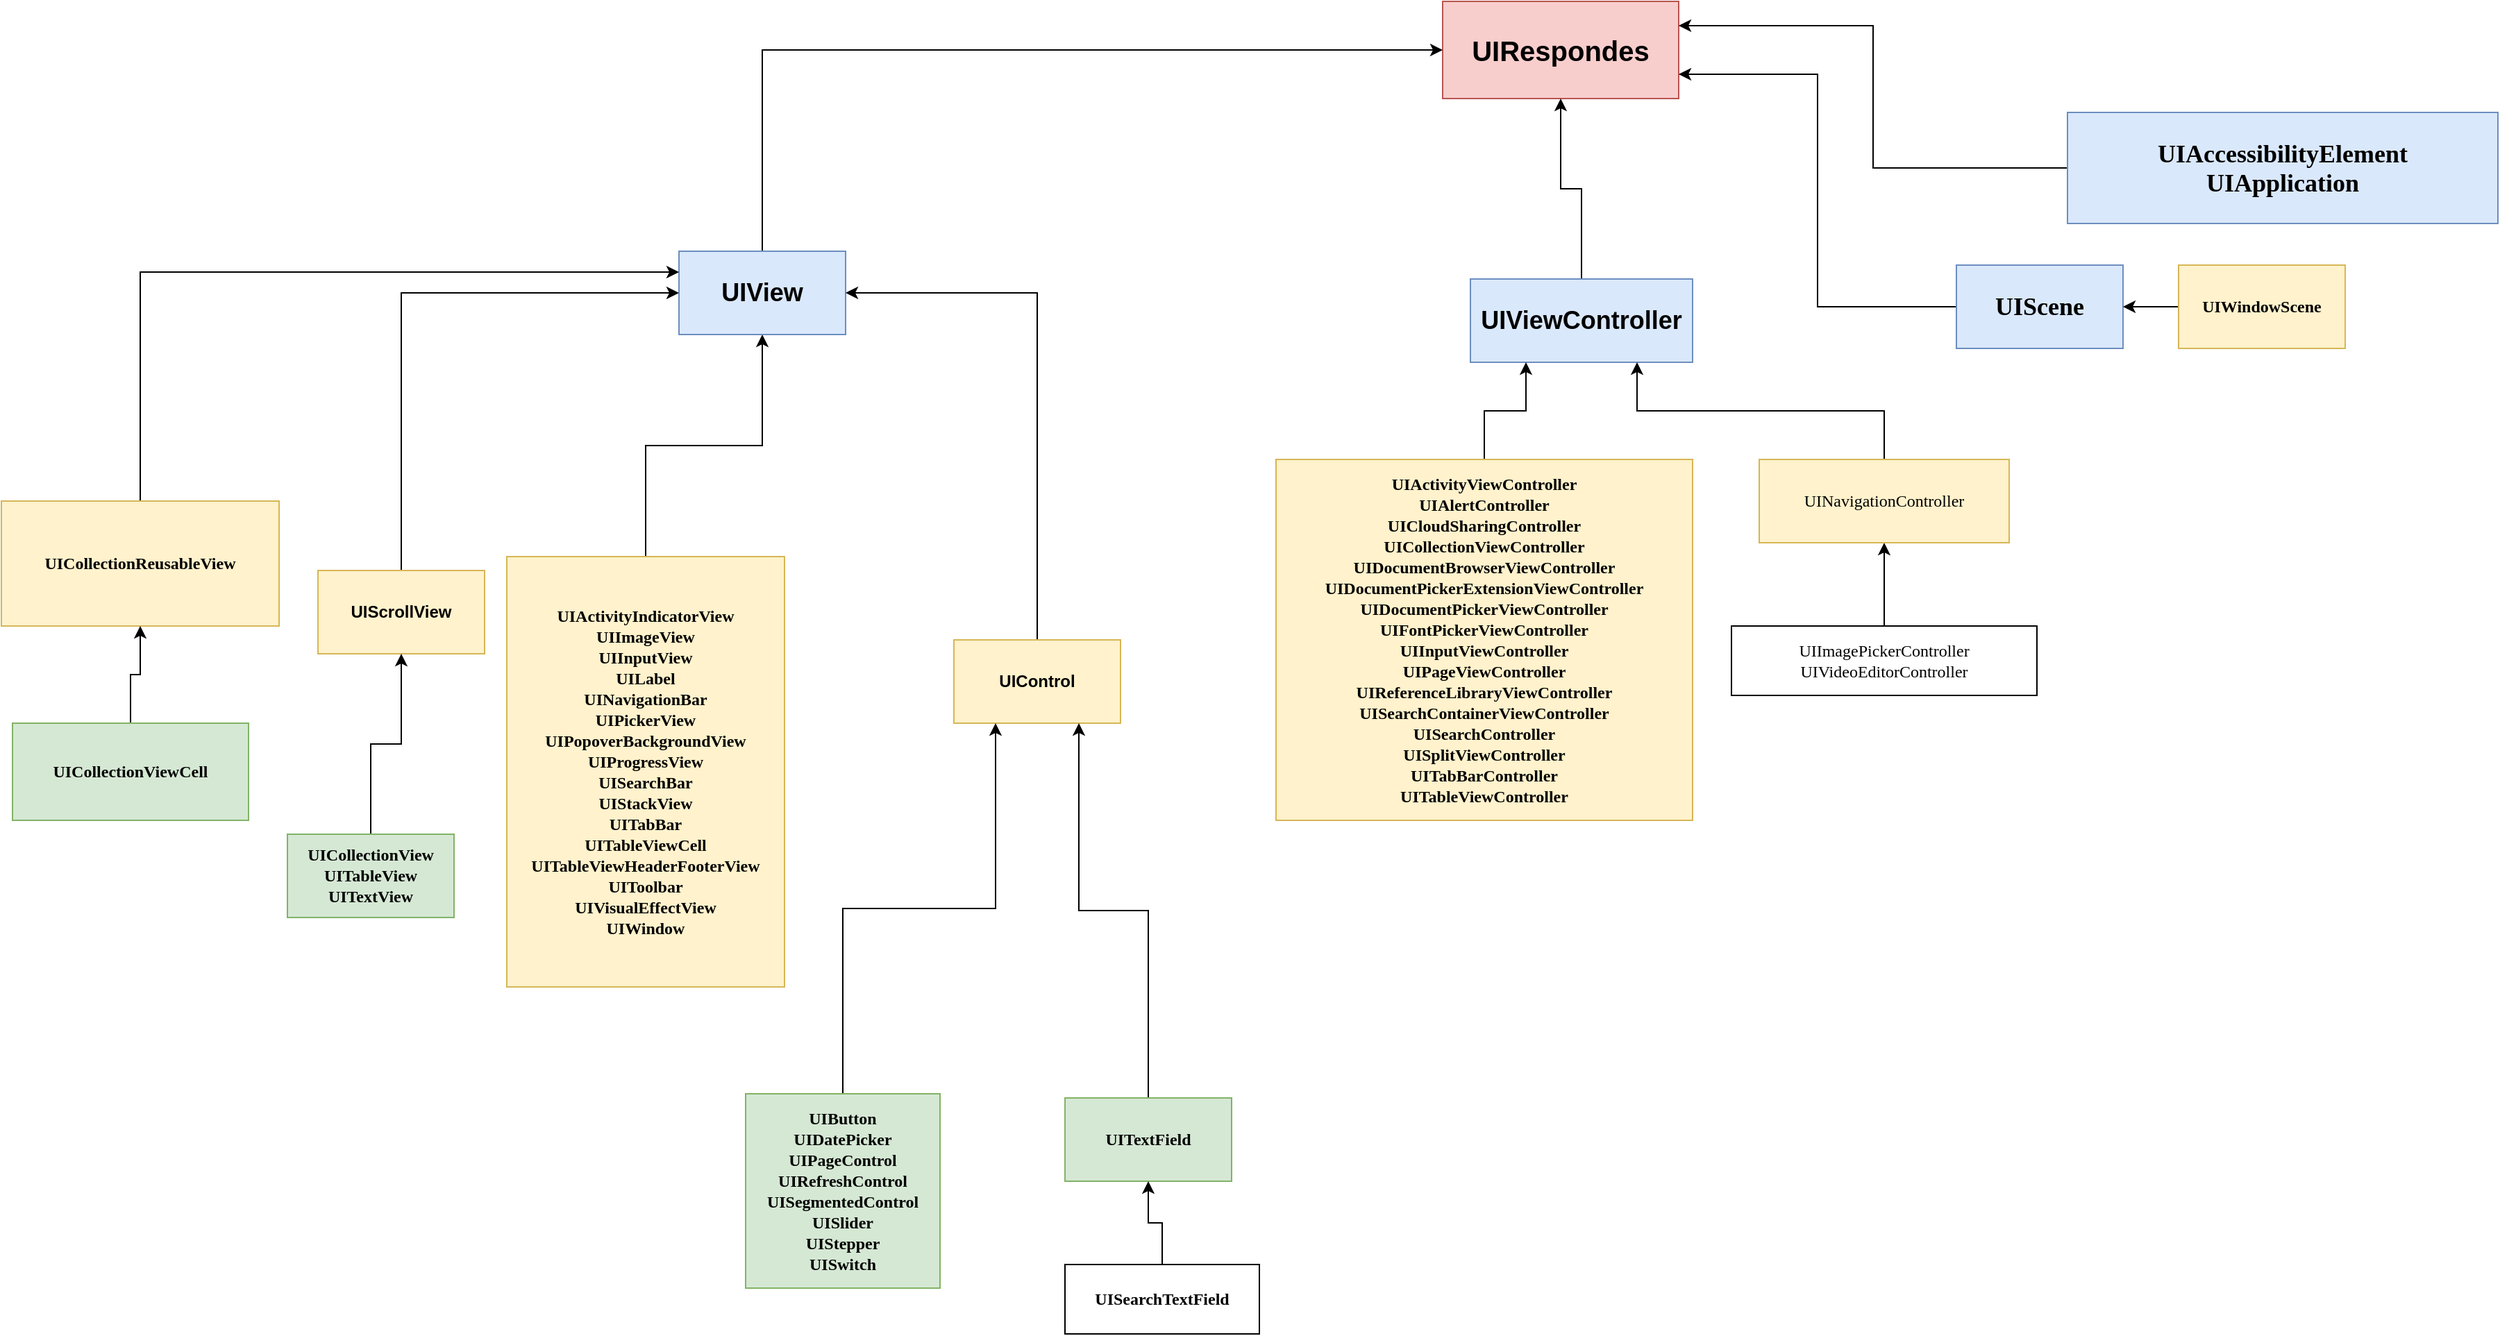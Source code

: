 <mxfile version="13.6.2" type="github">
  <diagram id="TDV_Een_4YGRv3GDYZ4N" name="Page-1">
    <mxGraphModel dx="1123" dy="630" grid="1" gridSize="10" guides="1" tooltips="1" connect="1" arrows="1" fold="1" page="1" pageScale="1" pageWidth="2336" pageHeight="1654" math="0" shadow="0">
      <root>
        <mxCell id="0" />
        <mxCell id="1" parent="0" />
        <mxCell id="IfnnKN8xethrWtr-zDT9-2" value="UIRespondes" style="rounded=0;whiteSpace=wrap;html=1;fontSize=20;fontStyle=1;fillColor=#f8cecc;strokeColor=#b85450;" vertex="1" parent="1">
          <mxGeometry x="1040" y="70" width="170" height="70" as="geometry" />
        </mxCell>
        <mxCell id="IfnnKN8xethrWtr-zDT9-52" style="edgeStyle=orthogonalEdgeStyle;rounded=0;orthogonalLoop=1;jettySize=auto;html=1;exitX=0.5;exitY=0;exitDx=0;exitDy=0;entryX=0.5;entryY=1;entryDx=0;entryDy=0;" edge="1" parent="1" source="IfnnKN8xethrWtr-zDT9-3" target="IfnnKN8xethrWtr-zDT9-6">
          <mxGeometry relative="1" as="geometry">
            <mxPoint x="308.143" y="330" as="targetPoint" />
          </mxGeometry>
        </mxCell>
        <mxCell id="IfnnKN8xethrWtr-zDT9-3" value="&lt;p class=&quot;p1&quot; style=&quot;margin: 0px ; font-stretch: normal ; line-height: normal ; font-family: &amp;quot;menlo&amp;quot;&quot;&gt;&lt;span class=&quot;s1&quot;&gt;&lt;span&gt;UIActivityIndicatorView&lt;/span&gt;&lt;/span&gt;&lt;/p&gt;&lt;p class=&quot;p1&quot; style=&quot;margin: 0px ; font-stretch: normal ; line-height: normal ; font-family: &amp;quot;menlo&amp;quot;&quot;&gt;&lt;span class=&quot;s1&quot;&gt;&lt;span&gt;UIImageView&lt;/span&gt;&lt;/span&gt;&lt;/p&gt;&lt;p class=&quot;p1&quot; style=&quot;margin: 0px ; font-stretch: normal ; line-height: normal ; font-family: &amp;quot;menlo&amp;quot;&quot;&gt;&lt;span class=&quot;s1&quot;&gt;&lt;span&gt;UIInputView&lt;/span&gt;&lt;/span&gt;&lt;/p&gt;&lt;p class=&quot;p1&quot; style=&quot;margin: 0px ; font-stretch: normal ; line-height: normal ; font-family: &amp;quot;menlo&amp;quot;&quot;&gt;&lt;span class=&quot;s1&quot;&gt;&lt;span&gt;UILabel&lt;/span&gt;&lt;/span&gt;&lt;/p&gt;&lt;p class=&quot;p1&quot; style=&quot;margin: 0px ; font-stretch: normal ; line-height: normal ; font-family: &amp;quot;menlo&amp;quot;&quot;&gt;&lt;span class=&quot;s1&quot;&gt;&lt;span&gt;UINavigationBar&lt;/span&gt;&lt;/span&gt;&lt;/p&gt;&lt;p class=&quot;p1&quot; style=&quot;margin: 0px ; font-stretch: normal ; line-height: normal ; font-family: &amp;quot;menlo&amp;quot;&quot;&gt;&lt;span class=&quot;s1&quot;&gt;&lt;span&gt;UIPickerView&lt;/span&gt;&lt;/span&gt;&lt;/p&gt;&lt;p class=&quot;p1&quot; style=&quot;margin: 0px ; font-stretch: normal ; line-height: normal ; font-family: &amp;quot;menlo&amp;quot;&quot;&gt;&lt;span class=&quot;s1&quot;&gt;&lt;span&gt;UIPopoverBackgroundView&lt;/span&gt;&lt;/span&gt;&lt;/p&gt;&lt;p class=&quot;p1&quot; style=&quot;margin: 0px ; font-stretch: normal ; line-height: normal ; font-family: &amp;quot;menlo&amp;quot;&quot;&gt;&lt;span class=&quot;s1&quot;&gt;&lt;span&gt;UIProgressView&lt;/span&gt;&lt;/span&gt;&lt;/p&gt;&lt;p class=&quot;p1&quot; style=&quot;margin: 0px ; font-stretch: normal ; line-height: normal ; font-family: &amp;quot;menlo&amp;quot;&quot;&gt;&lt;span&gt;UISearchBar&lt;/span&gt;&lt;/p&gt;&lt;p class=&quot;p1&quot; style=&quot;margin: 0px ; font-stretch: normal ; line-height: normal ; font-family: &amp;quot;menlo&amp;quot;&quot;&gt;&lt;span class=&quot;s1&quot;&gt;&lt;span&gt;UIStackView&lt;/span&gt;&lt;/span&gt;&lt;/p&gt;&lt;p class=&quot;p1&quot; style=&quot;margin: 0px ; font-stretch: normal ; line-height: normal ; font-family: &amp;quot;menlo&amp;quot;&quot;&gt;&lt;span class=&quot;s1&quot;&gt;&lt;span&gt;UITabBar&lt;/span&gt;&lt;/span&gt;&lt;/p&gt;&lt;p class=&quot;p1&quot; style=&quot;margin: 0px ; font-stretch: normal ; line-height: normal ; font-family: &amp;quot;menlo&amp;quot;&quot;&gt;&lt;span class=&quot;s1&quot;&gt;&lt;span&gt;UITableViewCell&lt;/span&gt;&lt;/span&gt;&lt;/p&gt;&lt;p class=&quot;p1&quot; style=&quot;margin: 0px ; font-stretch: normal ; line-height: normal ; font-family: &amp;quot;menlo&amp;quot;&quot;&gt;&lt;span class=&quot;s1&quot;&gt;&lt;span&gt;UITableViewHeaderFooterView&lt;/span&gt;&lt;/span&gt;&lt;/p&gt;&lt;p class=&quot;p1&quot; style=&quot;margin: 0px ; font-stretch: normal ; line-height: normal ; font-family: &amp;quot;menlo&amp;quot;&quot;&gt;&lt;span class=&quot;s1&quot;&gt;&lt;span&gt;UIToolbar&lt;/span&gt;&lt;/span&gt;&lt;/p&gt;&lt;p class=&quot;p1&quot; style=&quot;margin: 0px ; font-stretch: normal ; line-height: normal ; font-family: &amp;quot;menlo&amp;quot;&quot;&gt;&lt;span class=&quot;s1&quot;&gt;&lt;span&gt;UIVisualEffectView&lt;/span&gt;&lt;/span&gt;&lt;/p&gt;&lt;p class=&quot;p1&quot; style=&quot;margin: 0px ; font-stretch: normal ; line-height: normal ; font-family: &amp;quot;menlo&amp;quot;&quot;&gt;&lt;span class=&quot;s1&quot;&gt;&lt;span&gt;UIWindow&lt;/span&gt;&lt;/span&gt;&lt;/p&gt;" style="rounded=0;whiteSpace=wrap;html=1;align=center;fontStyle=1;fillColor=#fff2cc;strokeColor=#d6b656;" vertex="1" parent="1">
          <mxGeometry x="366" y="470" width="200" height="310" as="geometry" />
        </mxCell>
        <mxCell id="IfnnKN8xethrWtr-zDT9-55" style="edgeStyle=orthogonalEdgeStyle;rounded=0;orthogonalLoop=1;jettySize=auto;html=1;exitX=0.5;exitY=0;exitDx=0;exitDy=0;entryX=0;entryY=0.5;entryDx=0;entryDy=0;" edge="1" parent="1" source="IfnnKN8xethrWtr-zDT9-6" target="IfnnKN8xethrWtr-zDT9-2">
          <mxGeometry relative="1" as="geometry" />
        </mxCell>
        <mxCell id="IfnnKN8xethrWtr-zDT9-6" value="&lt;font style=&quot;font-size: 18px&quot;&gt;UIView&lt;/font&gt;" style="rounded=0;whiteSpace=wrap;html=1;align=center;fontStyle=1;fontSize=18;fillColor=#dae8fc;strokeColor=#6c8ebf;" vertex="1" parent="1">
          <mxGeometry x="490" y="250" width="120" height="60" as="geometry" />
        </mxCell>
        <mxCell id="IfnnKN8xethrWtr-zDT9-53" style="edgeStyle=orthogonalEdgeStyle;rounded=0;orthogonalLoop=1;jettySize=auto;html=1;exitX=0.5;exitY=0;exitDx=0;exitDy=0;entryX=1;entryY=0.5;entryDx=0;entryDy=0;" edge="1" parent="1" source="IfnnKN8xethrWtr-zDT9-9" target="IfnnKN8xethrWtr-zDT9-6">
          <mxGeometry relative="1" as="geometry" />
        </mxCell>
        <mxCell id="IfnnKN8xethrWtr-zDT9-9" value="UIControl" style="rounded=0;whiteSpace=wrap;html=1;align=center;fillColor=#fff2cc;strokeColor=#d6b656;fontStyle=1" vertex="1" parent="1">
          <mxGeometry x="688" y="530" width="120" height="60" as="geometry" />
        </mxCell>
        <mxCell id="IfnnKN8xethrWtr-zDT9-54" style="edgeStyle=orthogonalEdgeStyle;rounded=0;orthogonalLoop=1;jettySize=auto;html=1;exitX=0.5;exitY=0;exitDx=0;exitDy=0;entryX=0.25;entryY=1;entryDx=0;entryDy=0;" edge="1" parent="1" source="IfnnKN8xethrWtr-zDT9-11" target="IfnnKN8xethrWtr-zDT9-9">
          <mxGeometry relative="1" as="geometry" />
        </mxCell>
        <mxCell id="IfnnKN8xethrWtr-zDT9-11" value="&lt;p class=&quot;p1&quot; style=&quot;margin: 0px ; font-stretch: normal ; line-height: normal ; font-family: &amp;#34;menlo&amp;#34;&quot;&gt;&lt;span class=&quot;s1&quot;&gt;&lt;b&gt;UIButton&lt;/b&gt;&lt;/span&gt;&lt;/p&gt;&lt;p class=&quot;p1&quot; style=&quot;margin: 0px ; font-stretch: normal ; line-height: normal ; font-family: &amp;#34;menlo&amp;#34;&quot;&gt;&lt;span class=&quot;s1&quot;&gt;&lt;b&gt;UIDatePicker&lt;/b&gt;&lt;/span&gt;&lt;/p&gt;&lt;p class=&quot;p1&quot; style=&quot;margin: 0px ; font-stretch: normal ; line-height: normal ; font-family: &amp;#34;menlo&amp;#34;&quot;&gt;&lt;span class=&quot;s1&quot;&gt;&lt;b&gt;UIPageControl&lt;/b&gt;&lt;/span&gt;&lt;/p&gt;&lt;p class=&quot;p1&quot; style=&quot;margin: 0px ; font-stretch: normal ; line-height: normal ; font-family: &amp;#34;menlo&amp;#34;&quot;&gt;&lt;span class=&quot;s1&quot;&gt;&lt;b&gt;UIRefreshControl&lt;/b&gt;&lt;/span&gt;&lt;/p&gt;&lt;p class=&quot;p1&quot; style=&quot;margin: 0px ; font-stretch: normal ; line-height: normal ; font-family: &amp;#34;menlo&amp;#34;&quot;&gt;&lt;span class=&quot;s1&quot;&gt;&lt;b&gt;UISegmentedControl&lt;/b&gt;&lt;/span&gt;&lt;/p&gt;&lt;p class=&quot;p1&quot; style=&quot;margin: 0px ; font-stretch: normal ; line-height: normal ; font-family: &amp;#34;menlo&amp;#34;&quot;&gt;&lt;span class=&quot;s1&quot;&gt;&lt;b&gt;UISlider&lt;/b&gt;&lt;/span&gt;&lt;/p&gt;&lt;p class=&quot;p1&quot; style=&quot;margin: 0px ; font-stretch: normal ; line-height: normal ; font-family: &amp;#34;menlo&amp;#34;&quot;&gt;&lt;span class=&quot;s1&quot;&gt;&lt;b&gt;UIStepper&lt;/b&gt;&lt;/span&gt;&lt;/p&gt;&lt;p class=&quot;p1&quot; style=&quot;margin: 0px ; font-stretch: normal ; line-height: normal ; font-family: &amp;#34;menlo&amp;#34;&quot;&gt;&lt;span class=&quot;s1&quot;&gt;&lt;b&gt;UISwitch&lt;/b&gt;&lt;/span&gt;&lt;/p&gt;" style="rounded=0;whiteSpace=wrap;html=1;align=center;fillColor=#d5e8d4;strokeColor=#82b366;" vertex="1" parent="1">
          <mxGeometry x="538" y="857" width="140" height="140" as="geometry" />
        </mxCell>
        <mxCell id="IfnnKN8xethrWtr-zDT9-51" style="edgeStyle=orthogonalEdgeStyle;rounded=0;orthogonalLoop=1;jettySize=auto;html=1;exitX=0.5;exitY=0;exitDx=0;exitDy=0;entryX=0;entryY=0.5;entryDx=0;entryDy=0;" edge="1" parent="1" source="IfnnKN8xethrWtr-zDT9-14" target="IfnnKN8xethrWtr-zDT9-6">
          <mxGeometry relative="1" as="geometry" />
        </mxCell>
        <mxCell id="IfnnKN8xethrWtr-zDT9-14" value="UIScrollView" style="rounded=0;whiteSpace=wrap;html=1;align=center;fontStyle=1;fillColor=#fff2cc;strokeColor=#d6b656;" vertex="1" parent="1">
          <mxGeometry x="230" y="480" width="120" height="60" as="geometry" />
        </mxCell>
        <mxCell id="IfnnKN8xethrWtr-zDT9-49" style="edgeStyle=orthogonalEdgeStyle;rounded=0;orthogonalLoop=1;jettySize=auto;html=1;exitX=0.5;exitY=0;exitDx=0;exitDy=0;entryX=0.5;entryY=1;entryDx=0;entryDy=0;" edge="1" parent="1" source="IfnnKN8xethrWtr-zDT9-16" target="IfnnKN8xethrWtr-zDT9-14">
          <mxGeometry relative="1" as="geometry" />
        </mxCell>
        <mxCell id="IfnnKN8xethrWtr-zDT9-16" value="&lt;p class=&quot;p1&quot; style=&quot;margin: 0px ; font-stretch: normal ; line-height: normal ; font-family: &amp;#34;menlo&amp;#34;&quot;&gt;&lt;span class=&quot;s1&quot;&gt;&lt;b&gt;UICollectionView&lt;/b&gt;&lt;/span&gt;&lt;/p&gt;&lt;p class=&quot;p1&quot; style=&quot;margin: 0px ; font-stretch: normal ; line-height: normal ; font-family: &amp;#34;menlo&amp;#34;&quot;&gt;&lt;span class=&quot;s1&quot;&gt;&lt;b&gt;UITableView&lt;/b&gt;&lt;/span&gt;&lt;/p&gt;&lt;p class=&quot;p1&quot; style=&quot;margin: 0px ; font-stretch: normal ; line-height: normal ; font-family: &amp;#34;menlo&amp;#34;&quot;&gt;&lt;span class=&quot;s1&quot;&gt;&lt;b&gt;UITextView&lt;/b&gt;&lt;/span&gt;&lt;/p&gt;" style="rounded=0;whiteSpace=wrap;html=1;align=center;fillColor=#d5e8d4;strokeColor=#82b366;" vertex="1" parent="1">
          <mxGeometry x="208" y="670" width="120" height="60" as="geometry" />
        </mxCell>
        <mxCell id="IfnnKN8xethrWtr-zDT9-59" style="edgeStyle=orthogonalEdgeStyle;rounded=0;orthogonalLoop=1;jettySize=auto;html=1;exitX=0.5;exitY=0;exitDx=0;exitDy=0;entryX=0.5;entryY=1;entryDx=0;entryDy=0;" edge="1" parent="1" source="IfnnKN8xethrWtr-zDT9-24" target="IfnnKN8xethrWtr-zDT9-2">
          <mxGeometry relative="1" as="geometry" />
        </mxCell>
        <mxCell id="IfnnKN8xethrWtr-zDT9-24" value="UIViewController" style="rounded=0;whiteSpace=wrap;html=1;align=center;fontSize=18;fontStyle=1;fillColor=#dae8fc;strokeColor=#6c8ebf;" vertex="1" parent="1">
          <mxGeometry x="1060" y="270" width="160" height="60" as="geometry" />
        </mxCell>
        <mxCell id="IfnnKN8xethrWtr-zDT9-58" style="edgeStyle=orthogonalEdgeStyle;rounded=0;orthogonalLoop=1;jettySize=auto;html=1;exitX=0.5;exitY=0;exitDx=0;exitDy=0;entryX=0.25;entryY=1;entryDx=0;entryDy=0;" edge="1" parent="1" source="IfnnKN8xethrWtr-zDT9-26" target="IfnnKN8xethrWtr-zDT9-24">
          <mxGeometry relative="1" as="geometry" />
        </mxCell>
        <mxCell id="IfnnKN8xethrWtr-zDT9-26" value="&lt;p class=&quot;p1&quot; style=&quot;margin: 0px ; font-stretch: normal ; line-height: normal ; font-family: &amp;#34;menlo&amp;#34;&quot;&gt;&lt;span class=&quot;s1&quot;&gt;&lt;b&gt;UIActivityViewController&lt;/b&gt;&lt;/span&gt;&lt;/p&gt;&lt;p class=&quot;p1&quot; style=&quot;margin: 0px ; font-stretch: normal ; line-height: normal ; font-family: &amp;#34;menlo&amp;#34;&quot;&gt;&lt;span class=&quot;s1&quot;&gt;&lt;b&gt;UIAlertController&lt;/b&gt;&lt;/span&gt;&lt;/p&gt;&lt;p class=&quot;p1&quot; style=&quot;margin: 0px ; font-stretch: normal ; line-height: normal ; font-family: &amp;#34;menlo&amp;#34;&quot;&gt;&lt;span class=&quot;s1&quot;&gt;&lt;b&gt;UICloudSharingController&lt;/b&gt;&lt;/span&gt;&lt;/p&gt;&lt;p class=&quot;p1&quot; style=&quot;margin: 0px ; font-stretch: normal ; line-height: normal ; font-family: &amp;#34;menlo&amp;#34;&quot;&gt;&lt;span class=&quot;s1&quot;&gt;&lt;b&gt;UICollectionViewController&lt;/b&gt;&lt;/span&gt;&lt;/p&gt;&lt;p class=&quot;p1&quot; style=&quot;margin: 0px ; font-stretch: normal ; line-height: normal ; font-family: &amp;#34;menlo&amp;#34;&quot;&gt;&lt;span class=&quot;s1&quot;&gt;&lt;b&gt;UIDocumentBrowserViewController&lt;/b&gt;&lt;/span&gt;&lt;/p&gt;&lt;p class=&quot;p1&quot; style=&quot;margin: 0px ; font-stretch: normal ; line-height: normal ; font-family: &amp;#34;menlo&amp;#34;&quot;&gt;&lt;span class=&quot;s1&quot;&gt;&lt;b&gt;UIDocumentPickerExtensionViewController&lt;/b&gt;&lt;/span&gt;&lt;/p&gt;&lt;p class=&quot;p1&quot; style=&quot;margin: 0px ; font-stretch: normal ; line-height: normal ; font-family: &amp;#34;menlo&amp;#34;&quot;&gt;&lt;span class=&quot;s1&quot;&gt;&lt;b&gt;UIDocumentPickerViewController&lt;/b&gt;&lt;/span&gt;&lt;/p&gt;&lt;p class=&quot;p1&quot; style=&quot;margin: 0px ; font-stretch: normal ; line-height: normal ; font-family: &amp;#34;menlo&amp;#34;&quot;&gt;&lt;span class=&quot;s1&quot;&gt;&lt;b&gt;UIFontPickerViewController&lt;/b&gt;&lt;/span&gt;&lt;/p&gt;&lt;p class=&quot;p1&quot; style=&quot;margin: 0px ; font-stretch: normal ; line-height: normal ; font-family: &amp;#34;menlo&amp;#34;&quot;&gt;&lt;span class=&quot;s1&quot;&gt;&lt;b&gt;UIInputViewController&lt;/b&gt;&lt;/span&gt;&lt;/p&gt;&lt;p class=&quot;p1&quot; style=&quot;margin: 0px ; font-stretch: normal ; line-height: normal ; font-family: &amp;#34;menlo&amp;#34;&quot;&gt;&lt;span class=&quot;s1&quot;&gt;&lt;b&gt;UIPageViewController&lt;/b&gt;&lt;/span&gt;&lt;/p&gt;&lt;p class=&quot;p1&quot; style=&quot;margin: 0px ; font-stretch: normal ; line-height: normal ; font-family: &amp;#34;menlo&amp;#34;&quot;&gt;&lt;span class=&quot;s1&quot;&gt;&lt;b&gt;UIReferenceLibraryViewController&lt;/b&gt;&lt;/span&gt;&lt;/p&gt;&lt;p class=&quot;p1&quot; style=&quot;margin: 0px ; font-stretch: normal ; line-height: normal ; font-family: &amp;#34;menlo&amp;#34;&quot;&gt;&lt;span class=&quot;s1&quot;&gt;&lt;b&gt;UISearchContainerViewController&lt;/b&gt;&lt;/span&gt;&lt;/p&gt;&lt;p class=&quot;p1&quot; style=&quot;margin: 0px ; font-stretch: normal ; line-height: normal ; font-family: &amp;#34;menlo&amp;#34;&quot;&gt;&lt;span class=&quot;s1&quot;&gt;&lt;b&gt;UISearchController&lt;/b&gt;&lt;/span&gt;&lt;/p&gt;&lt;p class=&quot;p1&quot; style=&quot;margin: 0px ; font-stretch: normal ; line-height: normal ; font-family: &amp;#34;menlo&amp;#34;&quot;&gt;&lt;span class=&quot;s1&quot;&gt;&lt;b&gt;UISplitViewController&lt;/b&gt;&lt;/span&gt;&lt;/p&gt;&lt;p class=&quot;p1&quot; style=&quot;margin: 0px ; font-stretch: normal ; line-height: normal ; font-family: &amp;#34;menlo&amp;#34;&quot;&gt;&lt;span class=&quot;s1&quot;&gt;&lt;b&gt;UITabBarController&lt;/b&gt;&lt;/span&gt;&lt;/p&gt;&lt;p class=&quot;p1&quot; style=&quot;margin: 0px ; font-stretch: normal ; line-height: normal ; font-family: &amp;#34;menlo&amp;#34;&quot;&gt;&lt;span class=&quot;s1&quot;&gt;&lt;b&gt;UITableViewController&lt;/b&gt;&lt;/span&gt;&lt;/p&gt;" style="rounded=0;whiteSpace=wrap;html=1;align=center;fillColor=#fff2cc;strokeColor=#d6b656;" vertex="1" parent="1">
          <mxGeometry x="920" y="400" width="300" height="260" as="geometry" />
        </mxCell>
        <mxCell id="IfnnKN8xethrWtr-zDT9-56" style="edgeStyle=orthogonalEdgeStyle;rounded=0;orthogonalLoop=1;jettySize=auto;html=1;exitX=0.5;exitY=0;exitDx=0;exitDy=0;entryX=0.5;entryY=1;entryDx=0;entryDy=0;" edge="1" parent="1" source="IfnnKN8xethrWtr-zDT9-28" target="IfnnKN8xethrWtr-zDT9-29">
          <mxGeometry relative="1" as="geometry" />
        </mxCell>
        <mxCell id="IfnnKN8xethrWtr-zDT9-28" value="&lt;p class=&quot;p2&quot; style=&quot;margin: 0px ; font-stretch: normal ; line-height: normal ; font-family: &amp;#34;menlo&amp;#34;&quot;&gt;&lt;span style=&quot;background-color: rgb(255 , 255 , 255)&quot;&gt;UIImagePickerController&lt;/span&gt;&lt;/p&gt;&lt;p class=&quot;p2&quot; style=&quot;margin: 0px ; font-stretch: normal ; line-height: normal ; font-family: &amp;#34;menlo&amp;#34;&quot;&gt;&lt;span style=&quot;background-color: rgb(255 , 255 , 255)&quot;&gt;UIVideoEditorController&lt;/span&gt;&lt;/p&gt;" style="rounded=0;whiteSpace=wrap;html=1;align=center;" vertex="1" parent="1">
          <mxGeometry x="1248" y="520" width="220" height="50" as="geometry" />
        </mxCell>
        <mxCell id="IfnnKN8xethrWtr-zDT9-57" style="edgeStyle=orthogonalEdgeStyle;rounded=0;orthogonalLoop=1;jettySize=auto;html=1;exitX=0.5;exitY=0;exitDx=0;exitDy=0;entryX=0.75;entryY=1;entryDx=0;entryDy=0;" edge="1" parent="1" source="IfnnKN8xethrWtr-zDT9-29" target="IfnnKN8xethrWtr-zDT9-24">
          <mxGeometry relative="1" as="geometry" />
        </mxCell>
        <mxCell id="IfnnKN8xethrWtr-zDT9-29" value="&lt;span style=&quot;font-family: &amp;#34;menlo&amp;#34; ; background-color: rgb(255 , 242 , 204)&quot;&gt;UINavigationController&lt;/span&gt;" style="rounded=0;whiteSpace=wrap;html=1;align=center;fillColor=#fff2cc;strokeColor=#d6b656;" vertex="1" parent="1">
          <mxGeometry x="1268" y="400" width="180" height="60" as="geometry" />
        </mxCell>
        <mxCell id="IfnnKN8xethrWtr-zDT9-82" style="edgeStyle=orthogonalEdgeStyle;rounded=0;orthogonalLoop=1;jettySize=auto;html=1;exitX=0;exitY=0.5;exitDx=0;exitDy=0;entryX=1;entryY=0.25;entryDx=0;entryDy=0;" edge="1" parent="1" source="IfnnKN8xethrWtr-zDT9-42" target="IfnnKN8xethrWtr-zDT9-2">
          <mxGeometry relative="1" as="geometry" />
        </mxCell>
        <mxCell id="IfnnKN8xethrWtr-zDT9-42" value="&lt;p class=&quot;p1&quot; style=&quot;margin: 0px; font-stretch: normal; line-height: normal; font-family: menlo; font-size: 18px;&quot;&gt;&lt;span class=&quot;s1&quot; style=&quot;font-size: 18px;&quot;&gt;&lt;span style=&quot;font-size: 18px;&quot;&gt;UIAccessibilityElement&lt;/span&gt;&lt;/span&gt;&lt;/p&gt;&lt;p class=&quot;p1&quot; style=&quot;margin: 0px; font-stretch: normal; line-height: normal; font-family: menlo; font-size: 18px;&quot;&gt;&lt;span class=&quot;s1&quot; style=&quot;font-size: 18px;&quot;&gt;&lt;span style=&quot;font-size: 18px;&quot;&gt;UIApplication&lt;/span&gt;&lt;span style=&quot;font-size: 18px;&quot;&gt;&lt;br style=&quot;font-size: 18px;&quot;&gt;&lt;/span&gt;&lt;/span&gt;&lt;/p&gt;" style="rounded=0;whiteSpace=wrap;html=1;align=center;fontSize=18;fontStyle=1;fillColor=#dae8fc;strokeColor=#6c8ebf;" vertex="1" parent="1">
          <mxGeometry x="1490" y="150" width="310" height="80" as="geometry" />
        </mxCell>
        <mxCell id="IfnnKN8xethrWtr-zDT9-63" style="edgeStyle=orthogonalEdgeStyle;rounded=0;orthogonalLoop=1;jettySize=auto;html=1;exitX=0;exitY=0.5;exitDx=0;exitDy=0;entryX=1;entryY=0.75;entryDx=0;entryDy=0;" edge="1" parent="1" source="IfnnKN8xethrWtr-zDT9-45" target="IfnnKN8xethrWtr-zDT9-2">
          <mxGeometry relative="1" as="geometry" />
        </mxCell>
        <mxCell id="IfnnKN8xethrWtr-zDT9-45" value="&lt;p class=&quot;p1&quot; style=&quot;margin: 0px ; font-stretch: normal ; line-height: normal ; font-family: &amp;#34;menlo&amp;#34;&quot;&gt;&lt;span class=&quot;s1&quot;&gt;&lt;b&gt;&lt;font style=&quot;font-size: 18px&quot;&gt;UIScene&lt;/font&gt;&lt;/b&gt;&lt;/span&gt;&lt;/p&gt;" style="rounded=0;whiteSpace=wrap;html=1;align=center;fillColor=#dae8fc;strokeColor=#6c8ebf;" vertex="1" parent="1">
          <mxGeometry x="1410" y="260" width="120" height="60" as="geometry" />
        </mxCell>
        <mxCell id="IfnnKN8xethrWtr-zDT9-62" style="edgeStyle=orthogonalEdgeStyle;rounded=0;orthogonalLoop=1;jettySize=auto;html=1;exitX=0;exitY=0.5;exitDx=0;exitDy=0;entryX=1;entryY=0.5;entryDx=0;entryDy=0;" edge="1" parent="1" source="IfnnKN8xethrWtr-zDT9-47" target="IfnnKN8xethrWtr-zDT9-45">
          <mxGeometry relative="1" as="geometry" />
        </mxCell>
        <mxCell id="IfnnKN8xethrWtr-zDT9-47" value="&lt;p class=&quot;p1&quot; style=&quot;margin: 0px ; font-stretch: normal ; line-height: normal ; font-family: &amp;#34;menlo&amp;#34;&quot;&gt;&lt;span class=&quot;s1&quot;&gt;&lt;b&gt;UIWindowScene&lt;/b&gt;&lt;/span&gt;&lt;/p&gt;" style="rounded=0;whiteSpace=wrap;html=1;align=center;fillColor=#fff2cc;strokeColor=#d6b656;" vertex="1" parent="1">
          <mxGeometry x="1570" y="260" width="120" height="60" as="geometry" />
        </mxCell>
        <mxCell id="IfnnKN8xethrWtr-zDT9-80" style="edgeStyle=orthogonalEdgeStyle;rounded=0;orthogonalLoop=1;jettySize=auto;html=1;exitX=0.5;exitY=0;exitDx=0;exitDy=0;entryX=0.75;entryY=1;entryDx=0;entryDy=0;" edge="1" parent="1" source="IfnnKN8xethrWtr-zDT9-67" target="IfnnKN8xethrWtr-zDT9-9">
          <mxGeometry relative="1" as="geometry" />
        </mxCell>
        <mxCell id="IfnnKN8xethrWtr-zDT9-67" value="&lt;b style=&quot;font-family: &amp;#34;menlo&amp;#34;&quot;&gt;UITextField&lt;/b&gt;" style="rounded=0;whiteSpace=wrap;html=1;align=center;fillColor=#d5e8d4;strokeColor=#82b366;" vertex="1" parent="1">
          <mxGeometry x="768" y="860" width="120" height="60" as="geometry" />
        </mxCell>
        <mxCell id="IfnnKN8xethrWtr-zDT9-70" style="edgeStyle=orthogonalEdgeStyle;rounded=0;orthogonalLoop=1;jettySize=auto;html=1;exitX=0.5;exitY=0;exitDx=0;exitDy=0;entryX=0.5;entryY=1;entryDx=0;entryDy=0;" edge="1" parent="1" source="IfnnKN8xethrWtr-zDT9-69" target="IfnnKN8xethrWtr-zDT9-67">
          <mxGeometry relative="1" as="geometry" />
        </mxCell>
        <mxCell id="IfnnKN8xethrWtr-zDT9-69" value="&lt;p class=&quot;p1&quot; style=&quot;margin: 0px ; font-stretch: normal ; line-height: normal ; font-family: &amp;#34;menlo&amp;#34;&quot;&gt;&lt;span class=&quot;s1&quot;&gt;&lt;b&gt;UISearchTextField&lt;/b&gt;&lt;/span&gt;&lt;/p&gt;" style="rounded=0;whiteSpace=wrap;html=1;align=center;" vertex="1" parent="1">
          <mxGeometry x="768" y="980" width="140" height="50" as="geometry" />
        </mxCell>
        <mxCell id="IfnnKN8xethrWtr-zDT9-77" style="edgeStyle=orthogonalEdgeStyle;rounded=0;orthogonalLoop=1;jettySize=auto;html=1;exitX=0.5;exitY=0;exitDx=0;exitDy=0;entryX=0;entryY=0.25;entryDx=0;entryDy=0;" edge="1" parent="1" source="IfnnKN8xethrWtr-zDT9-71" target="IfnnKN8xethrWtr-zDT9-6">
          <mxGeometry relative="1" as="geometry" />
        </mxCell>
        <mxCell id="IfnnKN8xethrWtr-zDT9-71" value="&lt;b style=&quot;font-family: &amp;#34;menlo&amp;#34;&quot;&gt;UICollectionReusableView&lt;/b&gt;" style="rounded=0;whiteSpace=wrap;html=1;align=center;fillColor=#fff2cc;strokeColor=#d6b656;" vertex="1" parent="1">
          <mxGeometry x="2" y="430" width="200" height="90" as="geometry" />
        </mxCell>
        <mxCell id="IfnnKN8xethrWtr-zDT9-79" style="edgeStyle=orthogonalEdgeStyle;rounded=0;orthogonalLoop=1;jettySize=auto;html=1;exitX=0.5;exitY=0;exitDx=0;exitDy=0;entryX=0.5;entryY=1;entryDx=0;entryDy=0;" edge="1" parent="1" source="IfnnKN8xethrWtr-zDT9-73" target="IfnnKN8xethrWtr-zDT9-71">
          <mxGeometry relative="1" as="geometry" />
        </mxCell>
        <mxCell id="IfnnKN8xethrWtr-zDT9-73" value="&lt;p class=&quot;p1&quot; style=&quot;margin: 0px ; font-stretch: normal ; line-height: normal ; font-family: &amp;#34;menlo&amp;#34;&quot;&gt;&lt;span class=&quot;s1&quot;&gt;&lt;b&gt;UICollectionViewCell&lt;/b&gt;&lt;/span&gt;&lt;/p&gt;" style="rounded=0;whiteSpace=wrap;html=1;align=center;fillColor=#d5e8d4;strokeColor=#82b366;" vertex="1" parent="1">
          <mxGeometry x="10" y="590" width="170" height="70" as="geometry" />
        </mxCell>
      </root>
    </mxGraphModel>
  </diagram>
</mxfile>
